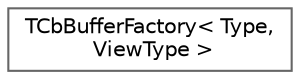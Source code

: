 digraph "Graphical Class Hierarchy"
{
 // INTERACTIVE_SVG=YES
 // LATEX_PDF_SIZE
  bgcolor="transparent";
  edge [fontname=Helvetica,fontsize=10,labelfontname=Helvetica,labelfontsize=10];
  node [fontname=Helvetica,fontsize=10,shape=box,height=0.2,width=0.4];
  rankdir="LR";
  Node0 [id="Node000000",label="TCbBufferFactory\< Type,\l ViewType \>",height=0.2,width=0.4,color="grey40", fillcolor="white", style="filled",URL="$da/d47/classTCbBufferFactory.html",tooltip="Factory functions for types derived from TCbBuffer."];
}
